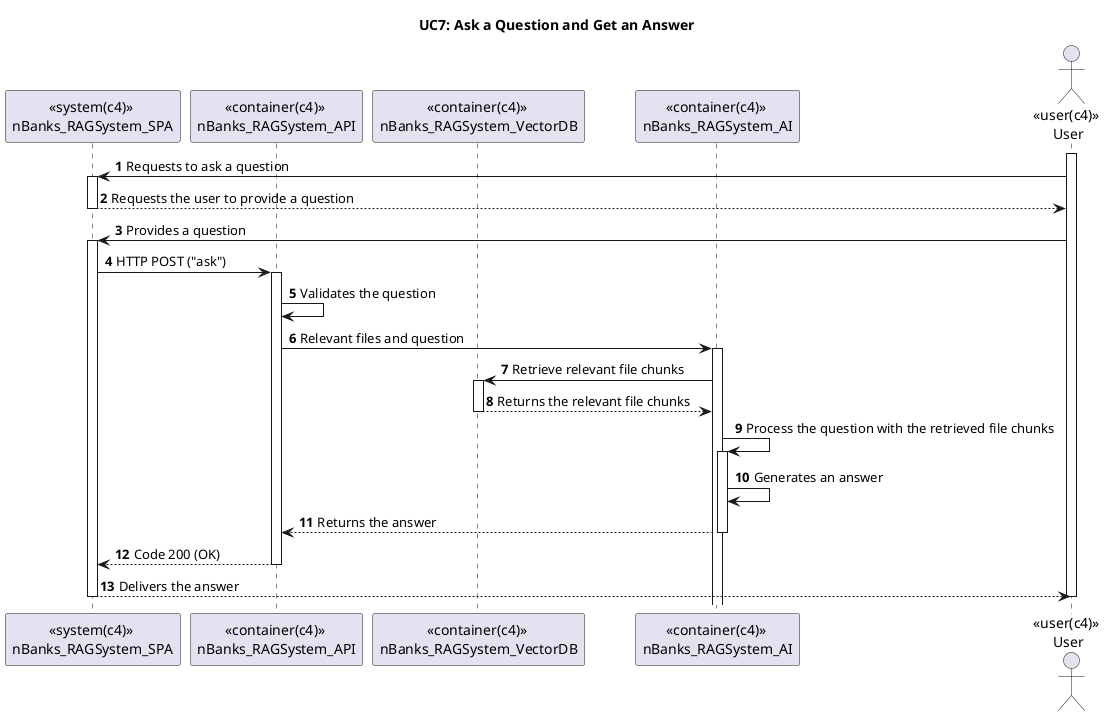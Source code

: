 @startuml

title UC7: Ask a Question and Get an Answer


autonumber

participant "<<system(c4)>> \nnBanks_RAGSystem_SPA" as sys
participant "<<container(c4)>> \nnBanks_RAGSystem_API" as api
participant "<<container(c4)>> \nnBanks_RAGSystem_VectorDB" as db2
participant "<<container(c4)>> \nnBanks_RAGSystem_AI" as ai
actor "<<user(c4)>> \nUser" as user

activate user
user -> sys : Requests to ask a question
activate sys
sys --> user: Requests the user to provide a question
deactivate sys
user -> sys : Provides a question
activate sys
sys -> api: HTTP POST ("ask")
activate api
api -> api: Validates the question
api -> ai: Relevant files and question
activate ai
ai -> db2: Retrieve relevant file chunks
activate db2
db2 --> ai: Returns the relevant file chunks
deactivate db2
ai -> ai: Process the question with the retrieved file chunks
activate ai
ai -> ai: Generates an answer
ai --> api: Returns the answer
deactivate ai
api --> sys: Code 200 (OK)
deactivate api
sys --> user: Delivers the answer
deactivate sys
deactivate user

@enduml